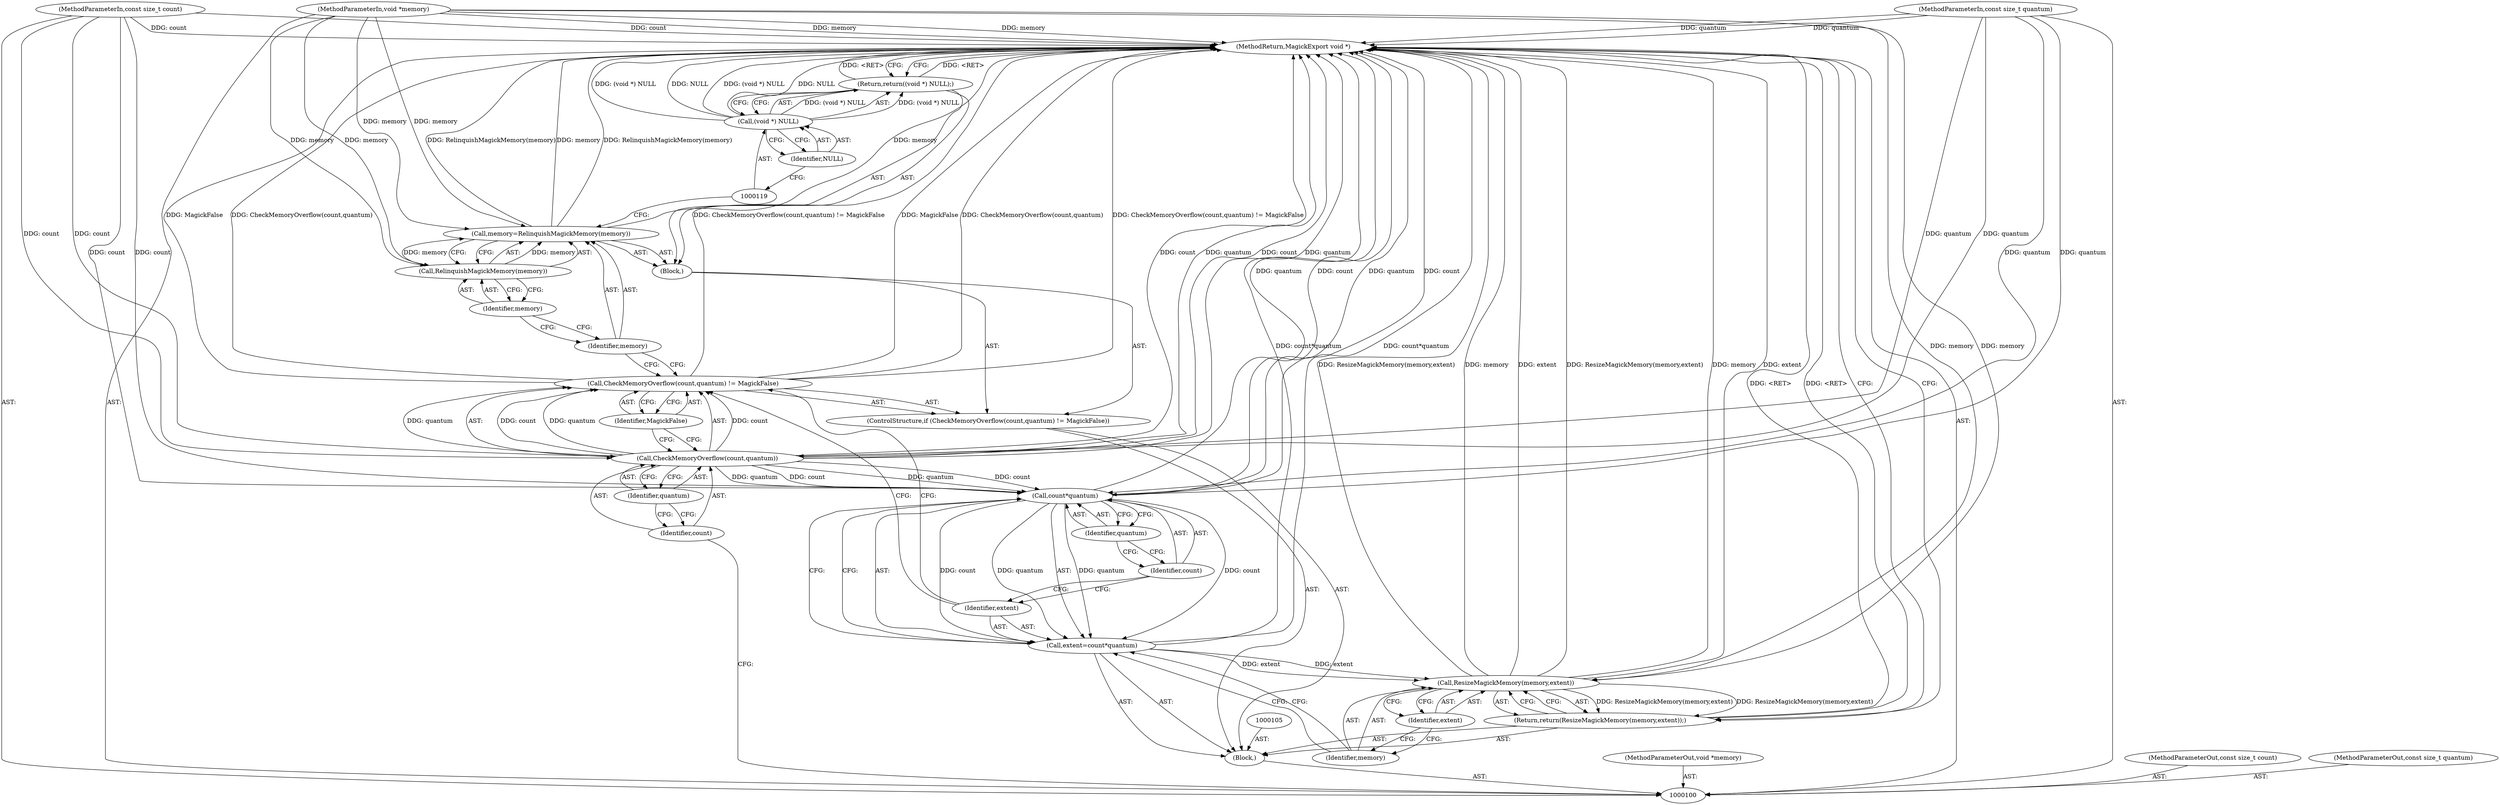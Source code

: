 digraph "1_ImageMagick_0474237508f39c4f783208123431815f1ededb76_6" {
"1000130" [label="(MethodReturn,MagickExport void *)"];
"1000101" [label="(MethodParameterIn,void *memory)"];
"1000172" [label="(MethodParameterOut,void *memory)"];
"1000102" [label="(MethodParameterIn,const size_t count)"];
"1000173" [label="(MethodParameterOut,const size_t count)"];
"1000118" [label="(Call,(void *) NULL)"];
"1000120" [label="(Identifier,NULL)"];
"1000117" [label="(Return,return((void *) NULL);)"];
"1000125" [label="(Identifier,quantum)"];
"1000121" [label="(Call,extent=count*quantum)"];
"1000122" [label="(Identifier,extent)"];
"1000123" [label="(Call,count*quantum)"];
"1000124" [label="(Identifier,count)"];
"1000126" [label="(Return,return(ResizeMagickMemory(memory,extent));)"];
"1000128" [label="(Identifier,memory)"];
"1000129" [label="(Identifier,extent)"];
"1000127" [label="(Call,ResizeMagickMemory(memory,extent))"];
"1000103" [label="(MethodParameterIn,const size_t quantum)"];
"1000174" [label="(MethodParameterOut,const size_t quantum)"];
"1000104" [label="(Block,)"];
"1000106" [label="(ControlStructure,if (CheckMemoryOverflow(count,quantum) != MagickFalse))"];
"1000109" [label="(Identifier,count)"];
"1000110" [label="(Identifier,quantum)"];
"1000111" [label="(Identifier,MagickFalse)"];
"1000107" [label="(Call,CheckMemoryOverflow(count,quantum) != MagickFalse)"];
"1000108" [label="(Call,CheckMemoryOverflow(count,quantum))"];
"1000112" [label="(Block,)"];
"1000115" [label="(Call,RelinquishMagickMemory(memory))"];
"1000116" [label="(Identifier,memory)"];
"1000113" [label="(Call,memory=RelinquishMagickMemory(memory))"];
"1000114" [label="(Identifier,memory)"];
"1000130" -> "1000100"  [label="AST: "];
"1000130" -> "1000117"  [label="CFG: "];
"1000130" -> "1000126"  [label="CFG: "];
"1000117" -> "1000130"  [label="DDG: <RET>"];
"1000126" -> "1000130"  [label="DDG: <RET>"];
"1000123" -> "1000130"  [label="DDG: quantum"];
"1000123" -> "1000130"  [label="DDG: count"];
"1000107" -> "1000130"  [label="DDG: CheckMemoryOverflow(count,quantum)"];
"1000107" -> "1000130"  [label="DDG: CheckMemoryOverflow(count,quantum) != MagickFalse"];
"1000107" -> "1000130"  [label="DDG: MagickFalse"];
"1000113" -> "1000130"  [label="DDG: memory"];
"1000113" -> "1000130"  [label="DDG: RelinquishMagickMemory(memory)"];
"1000121" -> "1000130"  [label="DDG: count*quantum"];
"1000127" -> "1000130"  [label="DDG: ResizeMagickMemory(memory,extent)"];
"1000127" -> "1000130"  [label="DDG: memory"];
"1000127" -> "1000130"  [label="DDG: extent"];
"1000118" -> "1000130"  [label="DDG: (void *) NULL"];
"1000118" -> "1000130"  [label="DDG: NULL"];
"1000102" -> "1000130"  [label="DDG: count"];
"1000108" -> "1000130"  [label="DDG: count"];
"1000108" -> "1000130"  [label="DDG: quantum"];
"1000103" -> "1000130"  [label="DDG: quantum"];
"1000101" -> "1000130"  [label="DDG: memory"];
"1000101" -> "1000100"  [label="AST: "];
"1000101" -> "1000130"  [label="DDG: memory"];
"1000101" -> "1000113"  [label="DDG: memory"];
"1000101" -> "1000115"  [label="DDG: memory"];
"1000101" -> "1000127"  [label="DDG: memory"];
"1000172" -> "1000100"  [label="AST: "];
"1000102" -> "1000100"  [label="AST: "];
"1000102" -> "1000130"  [label="DDG: count"];
"1000102" -> "1000108"  [label="DDG: count"];
"1000102" -> "1000123"  [label="DDG: count"];
"1000173" -> "1000100"  [label="AST: "];
"1000118" -> "1000117"  [label="AST: "];
"1000118" -> "1000120"  [label="CFG: "];
"1000119" -> "1000118"  [label="AST: "];
"1000120" -> "1000118"  [label="AST: "];
"1000117" -> "1000118"  [label="CFG: "];
"1000118" -> "1000130"  [label="DDG: (void *) NULL"];
"1000118" -> "1000130"  [label="DDG: NULL"];
"1000118" -> "1000117"  [label="DDG: (void *) NULL"];
"1000120" -> "1000118"  [label="AST: "];
"1000120" -> "1000119"  [label="CFG: "];
"1000118" -> "1000120"  [label="CFG: "];
"1000117" -> "1000112"  [label="AST: "];
"1000117" -> "1000118"  [label="CFG: "];
"1000118" -> "1000117"  [label="AST: "];
"1000130" -> "1000117"  [label="CFG: "];
"1000117" -> "1000130"  [label="DDG: <RET>"];
"1000118" -> "1000117"  [label="DDG: (void *) NULL"];
"1000125" -> "1000123"  [label="AST: "];
"1000125" -> "1000124"  [label="CFG: "];
"1000123" -> "1000125"  [label="CFG: "];
"1000121" -> "1000104"  [label="AST: "];
"1000121" -> "1000123"  [label="CFG: "];
"1000122" -> "1000121"  [label="AST: "];
"1000123" -> "1000121"  [label="AST: "];
"1000128" -> "1000121"  [label="CFG: "];
"1000121" -> "1000130"  [label="DDG: count*quantum"];
"1000123" -> "1000121"  [label="DDG: count"];
"1000123" -> "1000121"  [label="DDG: quantum"];
"1000121" -> "1000127"  [label="DDG: extent"];
"1000122" -> "1000121"  [label="AST: "];
"1000122" -> "1000107"  [label="CFG: "];
"1000124" -> "1000122"  [label="CFG: "];
"1000123" -> "1000121"  [label="AST: "];
"1000123" -> "1000125"  [label="CFG: "];
"1000124" -> "1000123"  [label="AST: "];
"1000125" -> "1000123"  [label="AST: "];
"1000121" -> "1000123"  [label="CFG: "];
"1000123" -> "1000130"  [label="DDG: quantum"];
"1000123" -> "1000130"  [label="DDG: count"];
"1000123" -> "1000121"  [label="DDG: count"];
"1000123" -> "1000121"  [label="DDG: quantum"];
"1000108" -> "1000123"  [label="DDG: count"];
"1000108" -> "1000123"  [label="DDG: quantum"];
"1000102" -> "1000123"  [label="DDG: count"];
"1000103" -> "1000123"  [label="DDG: quantum"];
"1000124" -> "1000123"  [label="AST: "];
"1000124" -> "1000122"  [label="CFG: "];
"1000125" -> "1000124"  [label="CFG: "];
"1000126" -> "1000104"  [label="AST: "];
"1000126" -> "1000127"  [label="CFG: "];
"1000127" -> "1000126"  [label="AST: "];
"1000130" -> "1000126"  [label="CFG: "];
"1000126" -> "1000130"  [label="DDG: <RET>"];
"1000127" -> "1000126"  [label="DDG: ResizeMagickMemory(memory,extent)"];
"1000128" -> "1000127"  [label="AST: "];
"1000128" -> "1000121"  [label="CFG: "];
"1000129" -> "1000128"  [label="CFG: "];
"1000129" -> "1000127"  [label="AST: "];
"1000129" -> "1000128"  [label="CFG: "];
"1000127" -> "1000129"  [label="CFG: "];
"1000127" -> "1000126"  [label="AST: "];
"1000127" -> "1000129"  [label="CFG: "];
"1000128" -> "1000127"  [label="AST: "];
"1000129" -> "1000127"  [label="AST: "];
"1000126" -> "1000127"  [label="CFG: "];
"1000127" -> "1000130"  [label="DDG: ResizeMagickMemory(memory,extent)"];
"1000127" -> "1000130"  [label="DDG: memory"];
"1000127" -> "1000130"  [label="DDG: extent"];
"1000127" -> "1000126"  [label="DDG: ResizeMagickMemory(memory,extent)"];
"1000101" -> "1000127"  [label="DDG: memory"];
"1000121" -> "1000127"  [label="DDG: extent"];
"1000103" -> "1000100"  [label="AST: "];
"1000103" -> "1000130"  [label="DDG: quantum"];
"1000103" -> "1000108"  [label="DDG: quantum"];
"1000103" -> "1000123"  [label="DDG: quantum"];
"1000174" -> "1000100"  [label="AST: "];
"1000104" -> "1000100"  [label="AST: "];
"1000105" -> "1000104"  [label="AST: "];
"1000106" -> "1000104"  [label="AST: "];
"1000121" -> "1000104"  [label="AST: "];
"1000126" -> "1000104"  [label="AST: "];
"1000106" -> "1000104"  [label="AST: "];
"1000107" -> "1000106"  [label="AST: "];
"1000112" -> "1000106"  [label="AST: "];
"1000109" -> "1000108"  [label="AST: "];
"1000109" -> "1000100"  [label="CFG: "];
"1000110" -> "1000109"  [label="CFG: "];
"1000110" -> "1000108"  [label="AST: "];
"1000110" -> "1000109"  [label="CFG: "];
"1000108" -> "1000110"  [label="CFG: "];
"1000111" -> "1000107"  [label="AST: "];
"1000111" -> "1000108"  [label="CFG: "];
"1000107" -> "1000111"  [label="CFG: "];
"1000107" -> "1000106"  [label="AST: "];
"1000107" -> "1000111"  [label="CFG: "];
"1000108" -> "1000107"  [label="AST: "];
"1000111" -> "1000107"  [label="AST: "];
"1000114" -> "1000107"  [label="CFG: "];
"1000122" -> "1000107"  [label="CFG: "];
"1000107" -> "1000130"  [label="DDG: CheckMemoryOverflow(count,quantum)"];
"1000107" -> "1000130"  [label="DDG: CheckMemoryOverflow(count,quantum) != MagickFalse"];
"1000107" -> "1000130"  [label="DDG: MagickFalse"];
"1000108" -> "1000107"  [label="DDG: count"];
"1000108" -> "1000107"  [label="DDG: quantum"];
"1000108" -> "1000107"  [label="AST: "];
"1000108" -> "1000110"  [label="CFG: "];
"1000109" -> "1000108"  [label="AST: "];
"1000110" -> "1000108"  [label="AST: "];
"1000111" -> "1000108"  [label="CFG: "];
"1000108" -> "1000130"  [label="DDG: count"];
"1000108" -> "1000130"  [label="DDG: quantum"];
"1000108" -> "1000107"  [label="DDG: count"];
"1000108" -> "1000107"  [label="DDG: quantum"];
"1000102" -> "1000108"  [label="DDG: count"];
"1000103" -> "1000108"  [label="DDG: quantum"];
"1000108" -> "1000123"  [label="DDG: count"];
"1000108" -> "1000123"  [label="DDG: quantum"];
"1000112" -> "1000106"  [label="AST: "];
"1000113" -> "1000112"  [label="AST: "];
"1000117" -> "1000112"  [label="AST: "];
"1000115" -> "1000113"  [label="AST: "];
"1000115" -> "1000116"  [label="CFG: "];
"1000116" -> "1000115"  [label="AST: "];
"1000113" -> "1000115"  [label="CFG: "];
"1000115" -> "1000113"  [label="DDG: memory"];
"1000101" -> "1000115"  [label="DDG: memory"];
"1000116" -> "1000115"  [label="AST: "];
"1000116" -> "1000114"  [label="CFG: "];
"1000115" -> "1000116"  [label="CFG: "];
"1000113" -> "1000112"  [label="AST: "];
"1000113" -> "1000115"  [label="CFG: "];
"1000114" -> "1000113"  [label="AST: "];
"1000115" -> "1000113"  [label="AST: "];
"1000119" -> "1000113"  [label="CFG: "];
"1000113" -> "1000130"  [label="DDG: memory"];
"1000113" -> "1000130"  [label="DDG: RelinquishMagickMemory(memory)"];
"1000115" -> "1000113"  [label="DDG: memory"];
"1000101" -> "1000113"  [label="DDG: memory"];
"1000114" -> "1000113"  [label="AST: "];
"1000114" -> "1000107"  [label="CFG: "];
"1000116" -> "1000114"  [label="CFG: "];
}
